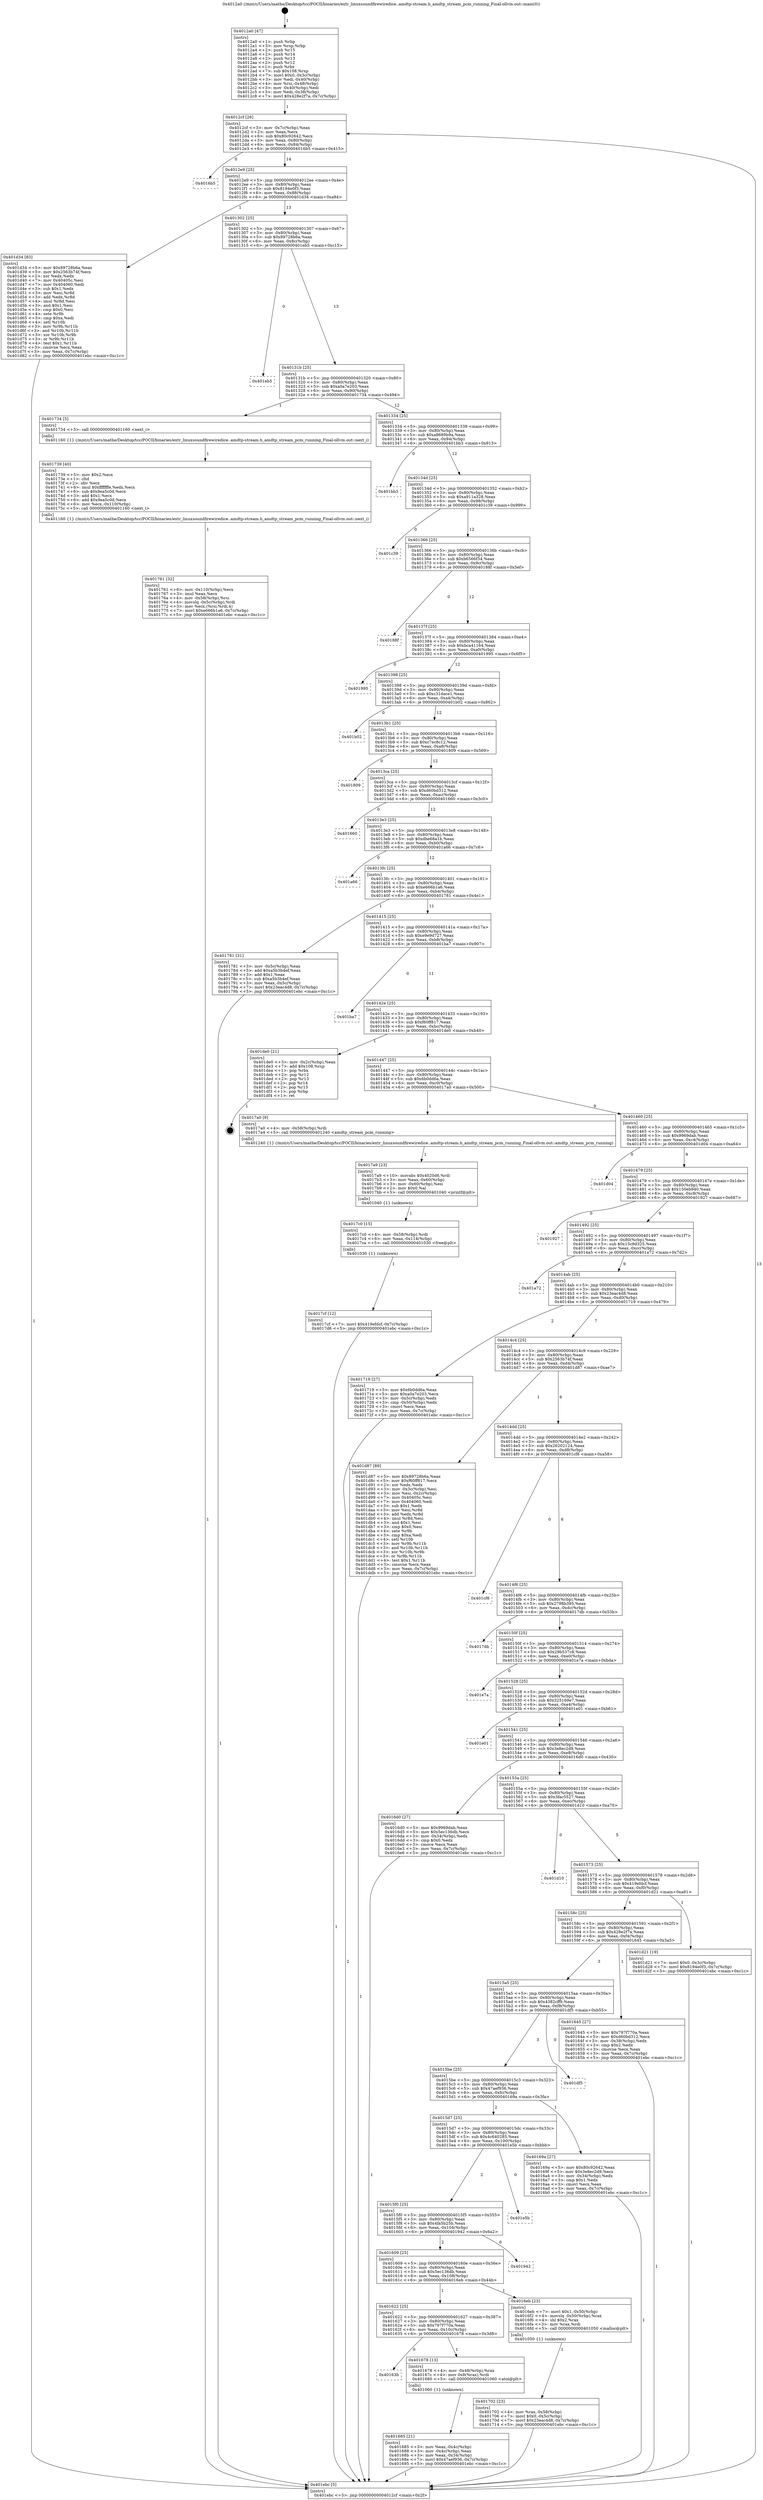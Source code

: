 digraph "0x4012a0" {
  label = "0x4012a0 (/mnt/c/Users/mathe/Desktop/tcc/POCII/binaries/extr_linuxsoundfirewiredice..amdtp-stream.h_amdtp_stream_pcm_running_Final-ollvm.out::main(0))"
  labelloc = "t"
  node[shape=record]

  Entry [label="",width=0.3,height=0.3,shape=circle,fillcolor=black,style=filled]
  "0x4012cf" [label="{
     0x4012cf [26]\l
     | [instrs]\l
     &nbsp;&nbsp;0x4012cf \<+3\>: mov -0x7c(%rbp),%eax\l
     &nbsp;&nbsp;0x4012d2 \<+2\>: mov %eax,%ecx\l
     &nbsp;&nbsp;0x4012d4 \<+6\>: sub $0x80c92642,%ecx\l
     &nbsp;&nbsp;0x4012da \<+3\>: mov %eax,-0x80(%rbp)\l
     &nbsp;&nbsp;0x4012dd \<+6\>: mov %ecx,-0x84(%rbp)\l
     &nbsp;&nbsp;0x4012e3 \<+6\>: je 00000000004016b5 \<main+0x415\>\l
  }"]
  "0x4016b5" [label="{
     0x4016b5\l
  }", style=dashed]
  "0x4012e9" [label="{
     0x4012e9 [25]\l
     | [instrs]\l
     &nbsp;&nbsp;0x4012e9 \<+5\>: jmp 00000000004012ee \<main+0x4e\>\l
     &nbsp;&nbsp;0x4012ee \<+3\>: mov -0x80(%rbp),%eax\l
     &nbsp;&nbsp;0x4012f1 \<+5\>: sub $0x8194e0f3,%eax\l
     &nbsp;&nbsp;0x4012f6 \<+6\>: mov %eax,-0x88(%rbp)\l
     &nbsp;&nbsp;0x4012fc \<+6\>: je 0000000000401d34 \<main+0xa94\>\l
  }"]
  Exit [label="",width=0.3,height=0.3,shape=circle,fillcolor=black,style=filled,peripheries=2]
  "0x401d34" [label="{
     0x401d34 [83]\l
     | [instrs]\l
     &nbsp;&nbsp;0x401d34 \<+5\>: mov $0x89728b6a,%eax\l
     &nbsp;&nbsp;0x401d39 \<+5\>: mov $0x2563b74f,%ecx\l
     &nbsp;&nbsp;0x401d3e \<+2\>: xor %edx,%edx\l
     &nbsp;&nbsp;0x401d40 \<+7\>: mov 0x40405c,%esi\l
     &nbsp;&nbsp;0x401d47 \<+7\>: mov 0x404060,%edi\l
     &nbsp;&nbsp;0x401d4e \<+3\>: sub $0x1,%edx\l
     &nbsp;&nbsp;0x401d51 \<+3\>: mov %esi,%r8d\l
     &nbsp;&nbsp;0x401d54 \<+3\>: add %edx,%r8d\l
     &nbsp;&nbsp;0x401d57 \<+4\>: imul %r8d,%esi\l
     &nbsp;&nbsp;0x401d5b \<+3\>: and $0x1,%esi\l
     &nbsp;&nbsp;0x401d5e \<+3\>: cmp $0x0,%esi\l
     &nbsp;&nbsp;0x401d61 \<+4\>: sete %r9b\l
     &nbsp;&nbsp;0x401d65 \<+3\>: cmp $0xa,%edi\l
     &nbsp;&nbsp;0x401d68 \<+4\>: setl %r10b\l
     &nbsp;&nbsp;0x401d6c \<+3\>: mov %r9b,%r11b\l
     &nbsp;&nbsp;0x401d6f \<+3\>: and %r10b,%r11b\l
     &nbsp;&nbsp;0x401d72 \<+3\>: xor %r10b,%r9b\l
     &nbsp;&nbsp;0x401d75 \<+3\>: or %r9b,%r11b\l
     &nbsp;&nbsp;0x401d78 \<+4\>: test $0x1,%r11b\l
     &nbsp;&nbsp;0x401d7c \<+3\>: cmovne %ecx,%eax\l
     &nbsp;&nbsp;0x401d7f \<+3\>: mov %eax,-0x7c(%rbp)\l
     &nbsp;&nbsp;0x401d82 \<+5\>: jmp 0000000000401ebc \<main+0xc1c\>\l
  }"]
  "0x401302" [label="{
     0x401302 [25]\l
     | [instrs]\l
     &nbsp;&nbsp;0x401302 \<+5\>: jmp 0000000000401307 \<main+0x67\>\l
     &nbsp;&nbsp;0x401307 \<+3\>: mov -0x80(%rbp),%eax\l
     &nbsp;&nbsp;0x40130a \<+5\>: sub $0x89728b6a,%eax\l
     &nbsp;&nbsp;0x40130f \<+6\>: mov %eax,-0x8c(%rbp)\l
     &nbsp;&nbsp;0x401315 \<+6\>: je 0000000000401eb5 \<main+0xc15\>\l
  }"]
  "0x4017cf" [label="{
     0x4017cf [12]\l
     | [instrs]\l
     &nbsp;&nbsp;0x4017cf \<+7\>: movl $0x419efdcf,-0x7c(%rbp)\l
     &nbsp;&nbsp;0x4017d6 \<+5\>: jmp 0000000000401ebc \<main+0xc1c\>\l
  }"]
  "0x401eb5" [label="{
     0x401eb5\l
  }", style=dashed]
  "0x40131b" [label="{
     0x40131b [25]\l
     | [instrs]\l
     &nbsp;&nbsp;0x40131b \<+5\>: jmp 0000000000401320 \<main+0x80\>\l
     &nbsp;&nbsp;0x401320 \<+3\>: mov -0x80(%rbp),%eax\l
     &nbsp;&nbsp;0x401323 \<+5\>: sub $0xa0a7e203,%eax\l
     &nbsp;&nbsp;0x401328 \<+6\>: mov %eax,-0x90(%rbp)\l
     &nbsp;&nbsp;0x40132e \<+6\>: je 0000000000401734 \<main+0x494\>\l
  }"]
  "0x4017c0" [label="{
     0x4017c0 [15]\l
     | [instrs]\l
     &nbsp;&nbsp;0x4017c0 \<+4\>: mov -0x58(%rbp),%rdi\l
     &nbsp;&nbsp;0x4017c4 \<+6\>: mov %eax,-0x114(%rbp)\l
     &nbsp;&nbsp;0x4017ca \<+5\>: call 0000000000401030 \<free@plt\>\l
     | [calls]\l
     &nbsp;&nbsp;0x401030 \{1\} (unknown)\l
  }"]
  "0x401734" [label="{
     0x401734 [5]\l
     | [instrs]\l
     &nbsp;&nbsp;0x401734 \<+5\>: call 0000000000401160 \<next_i\>\l
     | [calls]\l
     &nbsp;&nbsp;0x401160 \{1\} (/mnt/c/Users/mathe/Desktop/tcc/POCII/binaries/extr_linuxsoundfirewiredice..amdtp-stream.h_amdtp_stream_pcm_running_Final-ollvm.out::next_i)\l
  }"]
  "0x401334" [label="{
     0x401334 [25]\l
     | [instrs]\l
     &nbsp;&nbsp;0x401334 \<+5\>: jmp 0000000000401339 \<main+0x99\>\l
     &nbsp;&nbsp;0x401339 \<+3\>: mov -0x80(%rbp),%eax\l
     &nbsp;&nbsp;0x40133c \<+5\>: sub $0xa8689b9a,%eax\l
     &nbsp;&nbsp;0x401341 \<+6\>: mov %eax,-0x94(%rbp)\l
     &nbsp;&nbsp;0x401347 \<+6\>: je 0000000000401bb3 \<main+0x913\>\l
  }"]
  "0x4017a9" [label="{
     0x4017a9 [23]\l
     | [instrs]\l
     &nbsp;&nbsp;0x4017a9 \<+10\>: movabs $0x4020d6,%rdi\l
     &nbsp;&nbsp;0x4017b3 \<+3\>: mov %eax,-0x60(%rbp)\l
     &nbsp;&nbsp;0x4017b6 \<+3\>: mov -0x60(%rbp),%esi\l
     &nbsp;&nbsp;0x4017b9 \<+2\>: mov $0x0,%al\l
     &nbsp;&nbsp;0x4017bb \<+5\>: call 0000000000401040 \<printf@plt\>\l
     | [calls]\l
     &nbsp;&nbsp;0x401040 \{1\} (unknown)\l
  }"]
  "0x401bb3" [label="{
     0x401bb3\l
  }", style=dashed]
  "0x40134d" [label="{
     0x40134d [25]\l
     | [instrs]\l
     &nbsp;&nbsp;0x40134d \<+5\>: jmp 0000000000401352 \<main+0xb2\>\l
     &nbsp;&nbsp;0x401352 \<+3\>: mov -0x80(%rbp),%eax\l
     &nbsp;&nbsp;0x401355 \<+5\>: sub $0xa911a328,%eax\l
     &nbsp;&nbsp;0x40135a \<+6\>: mov %eax,-0x98(%rbp)\l
     &nbsp;&nbsp;0x401360 \<+6\>: je 0000000000401c39 \<main+0x999\>\l
  }"]
  "0x401761" [label="{
     0x401761 [32]\l
     | [instrs]\l
     &nbsp;&nbsp;0x401761 \<+6\>: mov -0x110(%rbp),%ecx\l
     &nbsp;&nbsp;0x401767 \<+3\>: imul %eax,%ecx\l
     &nbsp;&nbsp;0x40176a \<+4\>: mov -0x58(%rbp),%rsi\l
     &nbsp;&nbsp;0x40176e \<+4\>: movslq -0x5c(%rbp),%rdi\l
     &nbsp;&nbsp;0x401772 \<+3\>: mov %ecx,(%rsi,%rdi,4)\l
     &nbsp;&nbsp;0x401775 \<+7\>: movl $0xe666b1a6,-0x7c(%rbp)\l
     &nbsp;&nbsp;0x40177c \<+5\>: jmp 0000000000401ebc \<main+0xc1c\>\l
  }"]
  "0x401c39" [label="{
     0x401c39\l
  }", style=dashed]
  "0x401366" [label="{
     0x401366 [25]\l
     | [instrs]\l
     &nbsp;&nbsp;0x401366 \<+5\>: jmp 000000000040136b \<main+0xcb\>\l
     &nbsp;&nbsp;0x40136b \<+3\>: mov -0x80(%rbp),%eax\l
     &nbsp;&nbsp;0x40136e \<+5\>: sub $0xb6566f34,%eax\l
     &nbsp;&nbsp;0x401373 \<+6\>: mov %eax,-0x9c(%rbp)\l
     &nbsp;&nbsp;0x401379 \<+6\>: je 000000000040188f \<main+0x5ef\>\l
  }"]
  "0x401739" [label="{
     0x401739 [40]\l
     | [instrs]\l
     &nbsp;&nbsp;0x401739 \<+5\>: mov $0x2,%ecx\l
     &nbsp;&nbsp;0x40173e \<+1\>: cltd\l
     &nbsp;&nbsp;0x40173f \<+2\>: idiv %ecx\l
     &nbsp;&nbsp;0x401741 \<+6\>: imul $0xfffffffe,%edx,%ecx\l
     &nbsp;&nbsp;0x401747 \<+6\>: sub $0x9ea5c0d,%ecx\l
     &nbsp;&nbsp;0x40174d \<+3\>: add $0x1,%ecx\l
     &nbsp;&nbsp;0x401750 \<+6\>: add $0x9ea5c0d,%ecx\l
     &nbsp;&nbsp;0x401756 \<+6\>: mov %ecx,-0x110(%rbp)\l
     &nbsp;&nbsp;0x40175c \<+5\>: call 0000000000401160 \<next_i\>\l
     | [calls]\l
     &nbsp;&nbsp;0x401160 \{1\} (/mnt/c/Users/mathe/Desktop/tcc/POCII/binaries/extr_linuxsoundfirewiredice..amdtp-stream.h_amdtp_stream_pcm_running_Final-ollvm.out::next_i)\l
  }"]
  "0x40188f" [label="{
     0x40188f\l
  }", style=dashed]
  "0x40137f" [label="{
     0x40137f [25]\l
     | [instrs]\l
     &nbsp;&nbsp;0x40137f \<+5\>: jmp 0000000000401384 \<main+0xe4\>\l
     &nbsp;&nbsp;0x401384 \<+3\>: mov -0x80(%rbp),%eax\l
     &nbsp;&nbsp;0x401387 \<+5\>: sub $0xbca41164,%eax\l
     &nbsp;&nbsp;0x40138c \<+6\>: mov %eax,-0xa0(%rbp)\l
     &nbsp;&nbsp;0x401392 \<+6\>: je 0000000000401995 \<main+0x6f5\>\l
  }"]
  "0x401702" [label="{
     0x401702 [23]\l
     | [instrs]\l
     &nbsp;&nbsp;0x401702 \<+4\>: mov %rax,-0x58(%rbp)\l
     &nbsp;&nbsp;0x401706 \<+7\>: movl $0x0,-0x5c(%rbp)\l
     &nbsp;&nbsp;0x40170d \<+7\>: movl $0x23eac4d8,-0x7c(%rbp)\l
     &nbsp;&nbsp;0x401714 \<+5\>: jmp 0000000000401ebc \<main+0xc1c\>\l
  }"]
  "0x401995" [label="{
     0x401995\l
  }", style=dashed]
  "0x401398" [label="{
     0x401398 [25]\l
     | [instrs]\l
     &nbsp;&nbsp;0x401398 \<+5\>: jmp 000000000040139d \<main+0xfd\>\l
     &nbsp;&nbsp;0x40139d \<+3\>: mov -0x80(%rbp),%eax\l
     &nbsp;&nbsp;0x4013a0 \<+5\>: sub $0xc31dace1,%eax\l
     &nbsp;&nbsp;0x4013a5 \<+6\>: mov %eax,-0xa4(%rbp)\l
     &nbsp;&nbsp;0x4013ab \<+6\>: je 0000000000401b02 \<main+0x862\>\l
  }"]
  "0x401685" [label="{
     0x401685 [21]\l
     | [instrs]\l
     &nbsp;&nbsp;0x401685 \<+3\>: mov %eax,-0x4c(%rbp)\l
     &nbsp;&nbsp;0x401688 \<+3\>: mov -0x4c(%rbp),%eax\l
     &nbsp;&nbsp;0x40168b \<+3\>: mov %eax,-0x34(%rbp)\l
     &nbsp;&nbsp;0x40168e \<+7\>: movl $0x47aef936,-0x7c(%rbp)\l
     &nbsp;&nbsp;0x401695 \<+5\>: jmp 0000000000401ebc \<main+0xc1c\>\l
  }"]
  "0x401b02" [label="{
     0x401b02\l
  }", style=dashed]
  "0x4013b1" [label="{
     0x4013b1 [25]\l
     | [instrs]\l
     &nbsp;&nbsp;0x4013b1 \<+5\>: jmp 00000000004013b6 \<main+0x116\>\l
     &nbsp;&nbsp;0x4013b6 \<+3\>: mov -0x80(%rbp),%eax\l
     &nbsp;&nbsp;0x4013b9 \<+5\>: sub $0xc7ec8c12,%eax\l
     &nbsp;&nbsp;0x4013be \<+6\>: mov %eax,-0xa8(%rbp)\l
     &nbsp;&nbsp;0x4013c4 \<+6\>: je 0000000000401809 \<main+0x569\>\l
  }"]
  "0x40163b" [label="{
     0x40163b\l
  }", style=dashed]
  "0x401809" [label="{
     0x401809\l
  }", style=dashed]
  "0x4013ca" [label="{
     0x4013ca [25]\l
     | [instrs]\l
     &nbsp;&nbsp;0x4013ca \<+5\>: jmp 00000000004013cf \<main+0x12f\>\l
     &nbsp;&nbsp;0x4013cf \<+3\>: mov -0x80(%rbp),%eax\l
     &nbsp;&nbsp;0x4013d2 \<+5\>: sub $0xd60bd312,%eax\l
     &nbsp;&nbsp;0x4013d7 \<+6\>: mov %eax,-0xac(%rbp)\l
     &nbsp;&nbsp;0x4013dd \<+6\>: je 0000000000401660 \<main+0x3c0\>\l
  }"]
  "0x401678" [label="{
     0x401678 [13]\l
     | [instrs]\l
     &nbsp;&nbsp;0x401678 \<+4\>: mov -0x48(%rbp),%rax\l
     &nbsp;&nbsp;0x40167c \<+4\>: mov 0x8(%rax),%rdi\l
     &nbsp;&nbsp;0x401680 \<+5\>: call 0000000000401060 \<atoi@plt\>\l
     | [calls]\l
     &nbsp;&nbsp;0x401060 \{1\} (unknown)\l
  }"]
  "0x401660" [label="{
     0x401660\l
  }", style=dashed]
  "0x4013e3" [label="{
     0x4013e3 [25]\l
     | [instrs]\l
     &nbsp;&nbsp;0x4013e3 \<+5\>: jmp 00000000004013e8 \<main+0x148\>\l
     &nbsp;&nbsp;0x4013e8 \<+3\>: mov -0x80(%rbp),%eax\l
     &nbsp;&nbsp;0x4013eb \<+5\>: sub $0xdbe68a1b,%eax\l
     &nbsp;&nbsp;0x4013f0 \<+6\>: mov %eax,-0xb0(%rbp)\l
     &nbsp;&nbsp;0x4013f6 \<+6\>: je 0000000000401a66 \<main+0x7c6\>\l
  }"]
  "0x401622" [label="{
     0x401622 [25]\l
     | [instrs]\l
     &nbsp;&nbsp;0x401622 \<+5\>: jmp 0000000000401627 \<main+0x387\>\l
     &nbsp;&nbsp;0x401627 \<+3\>: mov -0x80(%rbp),%eax\l
     &nbsp;&nbsp;0x40162a \<+5\>: sub $0x797f770a,%eax\l
     &nbsp;&nbsp;0x40162f \<+6\>: mov %eax,-0x10c(%rbp)\l
     &nbsp;&nbsp;0x401635 \<+6\>: je 0000000000401678 \<main+0x3d8\>\l
  }"]
  "0x401a66" [label="{
     0x401a66\l
  }", style=dashed]
  "0x4013fc" [label="{
     0x4013fc [25]\l
     | [instrs]\l
     &nbsp;&nbsp;0x4013fc \<+5\>: jmp 0000000000401401 \<main+0x161\>\l
     &nbsp;&nbsp;0x401401 \<+3\>: mov -0x80(%rbp),%eax\l
     &nbsp;&nbsp;0x401404 \<+5\>: sub $0xe666b1a6,%eax\l
     &nbsp;&nbsp;0x401409 \<+6\>: mov %eax,-0xb4(%rbp)\l
     &nbsp;&nbsp;0x40140f \<+6\>: je 0000000000401781 \<main+0x4e1\>\l
  }"]
  "0x4016eb" [label="{
     0x4016eb [23]\l
     | [instrs]\l
     &nbsp;&nbsp;0x4016eb \<+7\>: movl $0x1,-0x50(%rbp)\l
     &nbsp;&nbsp;0x4016f2 \<+4\>: movslq -0x50(%rbp),%rax\l
     &nbsp;&nbsp;0x4016f6 \<+4\>: shl $0x2,%rax\l
     &nbsp;&nbsp;0x4016fa \<+3\>: mov %rax,%rdi\l
     &nbsp;&nbsp;0x4016fd \<+5\>: call 0000000000401050 \<malloc@plt\>\l
     | [calls]\l
     &nbsp;&nbsp;0x401050 \{1\} (unknown)\l
  }"]
  "0x401781" [label="{
     0x401781 [31]\l
     | [instrs]\l
     &nbsp;&nbsp;0x401781 \<+3\>: mov -0x5c(%rbp),%eax\l
     &nbsp;&nbsp;0x401784 \<+5\>: add $0xa5b3b4ef,%eax\l
     &nbsp;&nbsp;0x401789 \<+3\>: add $0x1,%eax\l
     &nbsp;&nbsp;0x40178c \<+5\>: sub $0xa5b3b4ef,%eax\l
     &nbsp;&nbsp;0x401791 \<+3\>: mov %eax,-0x5c(%rbp)\l
     &nbsp;&nbsp;0x401794 \<+7\>: movl $0x23eac4d8,-0x7c(%rbp)\l
     &nbsp;&nbsp;0x40179b \<+5\>: jmp 0000000000401ebc \<main+0xc1c\>\l
  }"]
  "0x401415" [label="{
     0x401415 [25]\l
     | [instrs]\l
     &nbsp;&nbsp;0x401415 \<+5\>: jmp 000000000040141a \<main+0x17a\>\l
     &nbsp;&nbsp;0x40141a \<+3\>: mov -0x80(%rbp),%eax\l
     &nbsp;&nbsp;0x40141d \<+5\>: sub $0xe9e9d727,%eax\l
     &nbsp;&nbsp;0x401422 \<+6\>: mov %eax,-0xb8(%rbp)\l
     &nbsp;&nbsp;0x401428 \<+6\>: je 0000000000401ba7 \<main+0x907\>\l
  }"]
  "0x401609" [label="{
     0x401609 [25]\l
     | [instrs]\l
     &nbsp;&nbsp;0x401609 \<+5\>: jmp 000000000040160e \<main+0x36e\>\l
     &nbsp;&nbsp;0x40160e \<+3\>: mov -0x80(%rbp),%eax\l
     &nbsp;&nbsp;0x401611 \<+5\>: sub $0x5ec136db,%eax\l
     &nbsp;&nbsp;0x401616 \<+6\>: mov %eax,-0x108(%rbp)\l
     &nbsp;&nbsp;0x40161c \<+6\>: je 00000000004016eb \<main+0x44b\>\l
  }"]
  "0x401ba7" [label="{
     0x401ba7\l
  }", style=dashed]
  "0x40142e" [label="{
     0x40142e [25]\l
     | [instrs]\l
     &nbsp;&nbsp;0x40142e \<+5\>: jmp 0000000000401433 \<main+0x193\>\l
     &nbsp;&nbsp;0x401433 \<+3\>: mov -0x80(%rbp),%eax\l
     &nbsp;&nbsp;0x401436 \<+5\>: sub $0xf60ff817,%eax\l
     &nbsp;&nbsp;0x40143b \<+6\>: mov %eax,-0xbc(%rbp)\l
     &nbsp;&nbsp;0x401441 \<+6\>: je 0000000000401de0 \<main+0xb40\>\l
  }"]
  "0x401942" [label="{
     0x401942\l
  }", style=dashed]
  "0x401de0" [label="{
     0x401de0 [21]\l
     | [instrs]\l
     &nbsp;&nbsp;0x401de0 \<+3\>: mov -0x2c(%rbp),%eax\l
     &nbsp;&nbsp;0x401de3 \<+7\>: add $0x108,%rsp\l
     &nbsp;&nbsp;0x401dea \<+1\>: pop %rbx\l
     &nbsp;&nbsp;0x401deb \<+2\>: pop %r12\l
     &nbsp;&nbsp;0x401ded \<+2\>: pop %r13\l
     &nbsp;&nbsp;0x401def \<+2\>: pop %r14\l
     &nbsp;&nbsp;0x401df1 \<+2\>: pop %r15\l
     &nbsp;&nbsp;0x401df3 \<+1\>: pop %rbp\l
     &nbsp;&nbsp;0x401df4 \<+1\>: ret\l
  }"]
  "0x401447" [label="{
     0x401447 [25]\l
     | [instrs]\l
     &nbsp;&nbsp;0x401447 \<+5\>: jmp 000000000040144c \<main+0x1ac\>\l
     &nbsp;&nbsp;0x40144c \<+3\>: mov -0x80(%rbp),%eax\l
     &nbsp;&nbsp;0x40144f \<+5\>: sub $0x6b0dd6a,%eax\l
     &nbsp;&nbsp;0x401454 \<+6\>: mov %eax,-0xc0(%rbp)\l
     &nbsp;&nbsp;0x40145a \<+6\>: je 00000000004017a0 \<main+0x500\>\l
  }"]
  "0x4015f0" [label="{
     0x4015f0 [25]\l
     | [instrs]\l
     &nbsp;&nbsp;0x4015f0 \<+5\>: jmp 00000000004015f5 \<main+0x355\>\l
     &nbsp;&nbsp;0x4015f5 \<+3\>: mov -0x80(%rbp),%eax\l
     &nbsp;&nbsp;0x4015f8 \<+5\>: sub $0x4fa5b25b,%eax\l
     &nbsp;&nbsp;0x4015fd \<+6\>: mov %eax,-0x104(%rbp)\l
     &nbsp;&nbsp;0x401603 \<+6\>: je 0000000000401942 \<main+0x6a2\>\l
  }"]
  "0x4017a0" [label="{
     0x4017a0 [9]\l
     | [instrs]\l
     &nbsp;&nbsp;0x4017a0 \<+4\>: mov -0x58(%rbp),%rdi\l
     &nbsp;&nbsp;0x4017a4 \<+5\>: call 0000000000401240 \<amdtp_stream_pcm_running\>\l
     | [calls]\l
     &nbsp;&nbsp;0x401240 \{1\} (/mnt/c/Users/mathe/Desktop/tcc/POCII/binaries/extr_linuxsoundfirewiredice..amdtp-stream.h_amdtp_stream_pcm_running_Final-ollvm.out::amdtp_stream_pcm_running)\l
  }"]
  "0x401460" [label="{
     0x401460 [25]\l
     | [instrs]\l
     &nbsp;&nbsp;0x401460 \<+5\>: jmp 0000000000401465 \<main+0x1c5\>\l
     &nbsp;&nbsp;0x401465 \<+3\>: mov -0x80(%rbp),%eax\l
     &nbsp;&nbsp;0x401468 \<+5\>: sub $0x9969dab,%eax\l
     &nbsp;&nbsp;0x40146d \<+6\>: mov %eax,-0xc4(%rbp)\l
     &nbsp;&nbsp;0x401473 \<+6\>: je 0000000000401d04 \<main+0xa64\>\l
  }"]
  "0x401e5b" [label="{
     0x401e5b\l
  }", style=dashed]
  "0x401d04" [label="{
     0x401d04\l
  }", style=dashed]
  "0x401479" [label="{
     0x401479 [25]\l
     | [instrs]\l
     &nbsp;&nbsp;0x401479 \<+5\>: jmp 000000000040147e \<main+0x1de\>\l
     &nbsp;&nbsp;0x40147e \<+3\>: mov -0x80(%rbp),%eax\l
     &nbsp;&nbsp;0x401481 \<+5\>: sub $0x150eb940,%eax\l
     &nbsp;&nbsp;0x401486 \<+6\>: mov %eax,-0xc8(%rbp)\l
     &nbsp;&nbsp;0x40148c \<+6\>: je 0000000000401927 \<main+0x687\>\l
  }"]
  "0x4015d7" [label="{
     0x4015d7 [25]\l
     | [instrs]\l
     &nbsp;&nbsp;0x4015d7 \<+5\>: jmp 00000000004015dc \<main+0x33c\>\l
     &nbsp;&nbsp;0x4015dc \<+3\>: mov -0x80(%rbp),%eax\l
     &nbsp;&nbsp;0x4015df \<+5\>: sub $0x4c640285,%eax\l
     &nbsp;&nbsp;0x4015e4 \<+6\>: mov %eax,-0x100(%rbp)\l
     &nbsp;&nbsp;0x4015ea \<+6\>: je 0000000000401e5b \<main+0xbbb\>\l
  }"]
  "0x401927" [label="{
     0x401927\l
  }", style=dashed]
  "0x401492" [label="{
     0x401492 [25]\l
     | [instrs]\l
     &nbsp;&nbsp;0x401492 \<+5\>: jmp 0000000000401497 \<main+0x1f7\>\l
     &nbsp;&nbsp;0x401497 \<+3\>: mov -0x80(%rbp),%eax\l
     &nbsp;&nbsp;0x40149a \<+5\>: sub $0x15c9d325,%eax\l
     &nbsp;&nbsp;0x40149f \<+6\>: mov %eax,-0xcc(%rbp)\l
     &nbsp;&nbsp;0x4014a5 \<+6\>: je 0000000000401a72 \<main+0x7d2\>\l
  }"]
  "0x40169a" [label="{
     0x40169a [27]\l
     | [instrs]\l
     &nbsp;&nbsp;0x40169a \<+5\>: mov $0x80c92642,%eax\l
     &nbsp;&nbsp;0x40169f \<+5\>: mov $0x3e8ec2d9,%ecx\l
     &nbsp;&nbsp;0x4016a4 \<+3\>: mov -0x34(%rbp),%edx\l
     &nbsp;&nbsp;0x4016a7 \<+3\>: cmp $0x1,%edx\l
     &nbsp;&nbsp;0x4016aa \<+3\>: cmovl %ecx,%eax\l
     &nbsp;&nbsp;0x4016ad \<+3\>: mov %eax,-0x7c(%rbp)\l
     &nbsp;&nbsp;0x4016b0 \<+5\>: jmp 0000000000401ebc \<main+0xc1c\>\l
  }"]
  "0x401a72" [label="{
     0x401a72\l
  }", style=dashed]
  "0x4014ab" [label="{
     0x4014ab [25]\l
     | [instrs]\l
     &nbsp;&nbsp;0x4014ab \<+5\>: jmp 00000000004014b0 \<main+0x210\>\l
     &nbsp;&nbsp;0x4014b0 \<+3\>: mov -0x80(%rbp),%eax\l
     &nbsp;&nbsp;0x4014b3 \<+5\>: sub $0x23eac4d8,%eax\l
     &nbsp;&nbsp;0x4014b8 \<+6\>: mov %eax,-0xd0(%rbp)\l
     &nbsp;&nbsp;0x4014be \<+6\>: je 0000000000401719 \<main+0x479\>\l
  }"]
  "0x4015be" [label="{
     0x4015be [25]\l
     | [instrs]\l
     &nbsp;&nbsp;0x4015be \<+5\>: jmp 00000000004015c3 \<main+0x323\>\l
     &nbsp;&nbsp;0x4015c3 \<+3\>: mov -0x80(%rbp),%eax\l
     &nbsp;&nbsp;0x4015c6 \<+5\>: sub $0x47aef936,%eax\l
     &nbsp;&nbsp;0x4015cb \<+6\>: mov %eax,-0xfc(%rbp)\l
     &nbsp;&nbsp;0x4015d1 \<+6\>: je 000000000040169a \<main+0x3fa\>\l
  }"]
  "0x401719" [label="{
     0x401719 [27]\l
     | [instrs]\l
     &nbsp;&nbsp;0x401719 \<+5\>: mov $0x6b0dd6a,%eax\l
     &nbsp;&nbsp;0x40171e \<+5\>: mov $0xa0a7e203,%ecx\l
     &nbsp;&nbsp;0x401723 \<+3\>: mov -0x5c(%rbp),%edx\l
     &nbsp;&nbsp;0x401726 \<+3\>: cmp -0x50(%rbp),%edx\l
     &nbsp;&nbsp;0x401729 \<+3\>: cmovl %ecx,%eax\l
     &nbsp;&nbsp;0x40172c \<+3\>: mov %eax,-0x7c(%rbp)\l
     &nbsp;&nbsp;0x40172f \<+5\>: jmp 0000000000401ebc \<main+0xc1c\>\l
  }"]
  "0x4014c4" [label="{
     0x4014c4 [25]\l
     | [instrs]\l
     &nbsp;&nbsp;0x4014c4 \<+5\>: jmp 00000000004014c9 \<main+0x229\>\l
     &nbsp;&nbsp;0x4014c9 \<+3\>: mov -0x80(%rbp),%eax\l
     &nbsp;&nbsp;0x4014cc \<+5\>: sub $0x2563b74f,%eax\l
     &nbsp;&nbsp;0x4014d1 \<+6\>: mov %eax,-0xd4(%rbp)\l
     &nbsp;&nbsp;0x4014d7 \<+6\>: je 0000000000401d87 \<main+0xae7\>\l
  }"]
  "0x401df5" [label="{
     0x401df5\l
  }", style=dashed]
  "0x401d87" [label="{
     0x401d87 [89]\l
     | [instrs]\l
     &nbsp;&nbsp;0x401d87 \<+5\>: mov $0x89728b6a,%eax\l
     &nbsp;&nbsp;0x401d8c \<+5\>: mov $0xf60ff817,%ecx\l
     &nbsp;&nbsp;0x401d91 \<+2\>: xor %edx,%edx\l
     &nbsp;&nbsp;0x401d93 \<+3\>: mov -0x3c(%rbp),%esi\l
     &nbsp;&nbsp;0x401d96 \<+3\>: mov %esi,-0x2c(%rbp)\l
     &nbsp;&nbsp;0x401d99 \<+7\>: mov 0x40405c,%esi\l
     &nbsp;&nbsp;0x401da0 \<+7\>: mov 0x404060,%edi\l
     &nbsp;&nbsp;0x401da7 \<+3\>: sub $0x1,%edx\l
     &nbsp;&nbsp;0x401daa \<+3\>: mov %esi,%r8d\l
     &nbsp;&nbsp;0x401dad \<+3\>: add %edx,%r8d\l
     &nbsp;&nbsp;0x401db0 \<+4\>: imul %r8d,%esi\l
     &nbsp;&nbsp;0x401db4 \<+3\>: and $0x1,%esi\l
     &nbsp;&nbsp;0x401db7 \<+3\>: cmp $0x0,%esi\l
     &nbsp;&nbsp;0x401dba \<+4\>: sete %r9b\l
     &nbsp;&nbsp;0x401dbe \<+3\>: cmp $0xa,%edi\l
     &nbsp;&nbsp;0x401dc1 \<+4\>: setl %r10b\l
     &nbsp;&nbsp;0x401dc5 \<+3\>: mov %r9b,%r11b\l
     &nbsp;&nbsp;0x401dc8 \<+3\>: and %r10b,%r11b\l
     &nbsp;&nbsp;0x401dcb \<+3\>: xor %r10b,%r9b\l
     &nbsp;&nbsp;0x401dce \<+3\>: or %r9b,%r11b\l
     &nbsp;&nbsp;0x401dd1 \<+4\>: test $0x1,%r11b\l
     &nbsp;&nbsp;0x401dd5 \<+3\>: cmovne %ecx,%eax\l
     &nbsp;&nbsp;0x401dd8 \<+3\>: mov %eax,-0x7c(%rbp)\l
     &nbsp;&nbsp;0x401ddb \<+5\>: jmp 0000000000401ebc \<main+0xc1c\>\l
  }"]
  "0x4014dd" [label="{
     0x4014dd [25]\l
     | [instrs]\l
     &nbsp;&nbsp;0x4014dd \<+5\>: jmp 00000000004014e2 \<main+0x242\>\l
     &nbsp;&nbsp;0x4014e2 \<+3\>: mov -0x80(%rbp),%eax\l
     &nbsp;&nbsp;0x4014e5 \<+5\>: sub $0x26202124,%eax\l
     &nbsp;&nbsp;0x4014ea \<+6\>: mov %eax,-0xd8(%rbp)\l
     &nbsp;&nbsp;0x4014f0 \<+6\>: je 0000000000401cf8 \<main+0xa58\>\l
  }"]
  "0x4012a0" [label="{
     0x4012a0 [47]\l
     | [instrs]\l
     &nbsp;&nbsp;0x4012a0 \<+1\>: push %rbp\l
     &nbsp;&nbsp;0x4012a1 \<+3\>: mov %rsp,%rbp\l
     &nbsp;&nbsp;0x4012a4 \<+2\>: push %r15\l
     &nbsp;&nbsp;0x4012a6 \<+2\>: push %r14\l
     &nbsp;&nbsp;0x4012a8 \<+2\>: push %r13\l
     &nbsp;&nbsp;0x4012aa \<+2\>: push %r12\l
     &nbsp;&nbsp;0x4012ac \<+1\>: push %rbx\l
     &nbsp;&nbsp;0x4012ad \<+7\>: sub $0x108,%rsp\l
     &nbsp;&nbsp;0x4012b4 \<+7\>: movl $0x0,-0x3c(%rbp)\l
     &nbsp;&nbsp;0x4012bb \<+3\>: mov %edi,-0x40(%rbp)\l
     &nbsp;&nbsp;0x4012be \<+4\>: mov %rsi,-0x48(%rbp)\l
     &nbsp;&nbsp;0x4012c2 \<+3\>: mov -0x40(%rbp),%edi\l
     &nbsp;&nbsp;0x4012c5 \<+3\>: mov %edi,-0x38(%rbp)\l
     &nbsp;&nbsp;0x4012c8 \<+7\>: movl $0x428e2f7a,-0x7c(%rbp)\l
  }"]
  "0x401cf8" [label="{
     0x401cf8\l
  }", style=dashed]
  "0x4014f6" [label="{
     0x4014f6 [25]\l
     | [instrs]\l
     &nbsp;&nbsp;0x4014f6 \<+5\>: jmp 00000000004014fb \<main+0x25b\>\l
     &nbsp;&nbsp;0x4014fb \<+3\>: mov -0x80(%rbp),%eax\l
     &nbsp;&nbsp;0x4014fe \<+5\>: sub $0x2798b395,%eax\l
     &nbsp;&nbsp;0x401503 \<+6\>: mov %eax,-0xdc(%rbp)\l
     &nbsp;&nbsp;0x401509 \<+6\>: je 00000000004017db \<main+0x53b\>\l
  }"]
  "0x401ebc" [label="{
     0x401ebc [5]\l
     | [instrs]\l
     &nbsp;&nbsp;0x401ebc \<+5\>: jmp 00000000004012cf \<main+0x2f\>\l
  }"]
  "0x4017db" [label="{
     0x4017db\l
  }", style=dashed]
  "0x40150f" [label="{
     0x40150f [25]\l
     | [instrs]\l
     &nbsp;&nbsp;0x40150f \<+5\>: jmp 0000000000401514 \<main+0x274\>\l
     &nbsp;&nbsp;0x401514 \<+3\>: mov -0x80(%rbp),%eax\l
     &nbsp;&nbsp;0x401517 \<+5\>: sub $0x29b537c8,%eax\l
     &nbsp;&nbsp;0x40151c \<+6\>: mov %eax,-0xe0(%rbp)\l
     &nbsp;&nbsp;0x401522 \<+6\>: je 0000000000401e7a \<main+0xbda\>\l
  }"]
  "0x4015a5" [label="{
     0x4015a5 [25]\l
     | [instrs]\l
     &nbsp;&nbsp;0x4015a5 \<+5\>: jmp 00000000004015aa \<main+0x30a\>\l
     &nbsp;&nbsp;0x4015aa \<+3\>: mov -0x80(%rbp),%eax\l
     &nbsp;&nbsp;0x4015ad \<+5\>: sub $0x4382cff9,%eax\l
     &nbsp;&nbsp;0x4015b2 \<+6\>: mov %eax,-0xf8(%rbp)\l
     &nbsp;&nbsp;0x4015b8 \<+6\>: je 0000000000401df5 \<main+0xb55\>\l
  }"]
  "0x401e7a" [label="{
     0x401e7a\l
  }", style=dashed]
  "0x401528" [label="{
     0x401528 [25]\l
     | [instrs]\l
     &nbsp;&nbsp;0x401528 \<+5\>: jmp 000000000040152d \<main+0x28d\>\l
     &nbsp;&nbsp;0x40152d \<+3\>: mov -0x80(%rbp),%eax\l
     &nbsp;&nbsp;0x401530 \<+5\>: sub $0x325169e7,%eax\l
     &nbsp;&nbsp;0x401535 \<+6\>: mov %eax,-0xe4(%rbp)\l
     &nbsp;&nbsp;0x40153b \<+6\>: je 0000000000401e01 \<main+0xb61\>\l
  }"]
  "0x401645" [label="{
     0x401645 [27]\l
     | [instrs]\l
     &nbsp;&nbsp;0x401645 \<+5\>: mov $0x797f770a,%eax\l
     &nbsp;&nbsp;0x40164a \<+5\>: mov $0xd60bd312,%ecx\l
     &nbsp;&nbsp;0x40164f \<+3\>: mov -0x38(%rbp),%edx\l
     &nbsp;&nbsp;0x401652 \<+3\>: cmp $0x2,%edx\l
     &nbsp;&nbsp;0x401655 \<+3\>: cmovne %ecx,%eax\l
     &nbsp;&nbsp;0x401658 \<+3\>: mov %eax,-0x7c(%rbp)\l
     &nbsp;&nbsp;0x40165b \<+5\>: jmp 0000000000401ebc \<main+0xc1c\>\l
  }"]
  "0x401e01" [label="{
     0x401e01\l
  }", style=dashed]
  "0x401541" [label="{
     0x401541 [25]\l
     | [instrs]\l
     &nbsp;&nbsp;0x401541 \<+5\>: jmp 0000000000401546 \<main+0x2a6\>\l
     &nbsp;&nbsp;0x401546 \<+3\>: mov -0x80(%rbp),%eax\l
     &nbsp;&nbsp;0x401549 \<+5\>: sub $0x3e8ec2d9,%eax\l
     &nbsp;&nbsp;0x40154e \<+6\>: mov %eax,-0xe8(%rbp)\l
     &nbsp;&nbsp;0x401554 \<+6\>: je 00000000004016d0 \<main+0x430\>\l
  }"]
  "0x40158c" [label="{
     0x40158c [25]\l
     | [instrs]\l
     &nbsp;&nbsp;0x40158c \<+5\>: jmp 0000000000401591 \<main+0x2f1\>\l
     &nbsp;&nbsp;0x401591 \<+3\>: mov -0x80(%rbp),%eax\l
     &nbsp;&nbsp;0x401594 \<+5\>: sub $0x428e2f7a,%eax\l
     &nbsp;&nbsp;0x401599 \<+6\>: mov %eax,-0xf4(%rbp)\l
     &nbsp;&nbsp;0x40159f \<+6\>: je 0000000000401645 \<main+0x3a5\>\l
  }"]
  "0x4016d0" [label="{
     0x4016d0 [27]\l
     | [instrs]\l
     &nbsp;&nbsp;0x4016d0 \<+5\>: mov $0x9969dab,%eax\l
     &nbsp;&nbsp;0x4016d5 \<+5\>: mov $0x5ec136db,%ecx\l
     &nbsp;&nbsp;0x4016da \<+3\>: mov -0x34(%rbp),%edx\l
     &nbsp;&nbsp;0x4016dd \<+3\>: cmp $0x0,%edx\l
     &nbsp;&nbsp;0x4016e0 \<+3\>: cmove %ecx,%eax\l
     &nbsp;&nbsp;0x4016e3 \<+3\>: mov %eax,-0x7c(%rbp)\l
     &nbsp;&nbsp;0x4016e6 \<+5\>: jmp 0000000000401ebc \<main+0xc1c\>\l
  }"]
  "0x40155a" [label="{
     0x40155a [25]\l
     | [instrs]\l
     &nbsp;&nbsp;0x40155a \<+5\>: jmp 000000000040155f \<main+0x2bf\>\l
     &nbsp;&nbsp;0x40155f \<+3\>: mov -0x80(%rbp),%eax\l
     &nbsp;&nbsp;0x401562 \<+5\>: sub $0x3fac5527,%eax\l
     &nbsp;&nbsp;0x401567 \<+6\>: mov %eax,-0xec(%rbp)\l
     &nbsp;&nbsp;0x40156d \<+6\>: je 0000000000401d10 \<main+0xa70\>\l
  }"]
  "0x401d21" [label="{
     0x401d21 [19]\l
     | [instrs]\l
     &nbsp;&nbsp;0x401d21 \<+7\>: movl $0x0,-0x3c(%rbp)\l
     &nbsp;&nbsp;0x401d28 \<+7\>: movl $0x8194e0f3,-0x7c(%rbp)\l
     &nbsp;&nbsp;0x401d2f \<+5\>: jmp 0000000000401ebc \<main+0xc1c\>\l
  }"]
  "0x401d10" [label="{
     0x401d10\l
  }", style=dashed]
  "0x401573" [label="{
     0x401573 [25]\l
     | [instrs]\l
     &nbsp;&nbsp;0x401573 \<+5\>: jmp 0000000000401578 \<main+0x2d8\>\l
     &nbsp;&nbsp;0x401578 \<+3\>: mov -0x80(%rbp),%eax\l
     &nbsp;&nbsp;0x40157b \<+5\>: sub $0x419efdcf,%eax\l
     &nbsp;&nbsp;0x401580 \<+6\>: mov %eax,-0xf0(%rbp)\l
     &nbsp;&nbsp;0x401586 \<+6\>: je 0000000000401d21 \<main+0xa81\>\l
  }"]
  Entry -> "0x4012a0" [label=" 1"]
  "0x4012cf" -> "0x4016b5" [label=" 0"]
  "0x4012cf" -> "0x4012e9" [label=" 14"]
  "0x401de0" -> Exit [label=" 1"]
  "0x4012e9" -> "0x401d34" [label=" 1"]
  "0x4012e9" -> "0x401302" [label=" 13"]
  "0x401d87" -> "0x401ebc" [label=" 1"]
  "0x401302" -> "0x401eb5" [label=" 0"]
  "0x401302" -> "0x40131b" [label=" 13"]
  "0x401d34" -> "0x401ebc" [label=" 1"]
  "0x40131b" -> "0x401734" [label=" 1"]
  "0x40131b" -> "0x401334" [label=" 12"]
  "0x401d21" -> "0x401ebc" [label=" 1"]
  "0x401334" -> "0x401bb3" [label=" 0"]
  "0x401334" -> "0x40134d" [label=" 12"]
  "0x4017cf" -> "0x401ebc" [label=" 1"]
  "0x40134d" -> "0x401c39" [label=" 0"]
  "0x40134d" -> "0x401366" [label=" 12"]
  "0x4017c0" -> "0x4017cf" [label=" 1"]
  "0x401366" -> "0x40188f" [label=" 0"]
  "0x401366" -> "0x40137f" [label=" 12"]
  "0x4017a9" -> "0x4017c0" [label=" 1"]
  "0x40137f" -> "0x401995" [label=" 0"]
  "0x40137f" -> "0x401398" [label=" 12"]
  "0x4017a0" -> "0x4017a9" [label=" 1"]
  "0x401398" -> "0x401b02" [label=" 0"]
  "0x401398" -> "0x4013b1" [label=" 12"]
  "0x401781" -> "0x401ebc" [label=" 1"]
  "0x4013b1" -> "0x401809" [label=" 0"]
  "0x4013b1" -> "0x4013ca" [label=" 12"]
  "0x401761" -> "0x401ebc" [label=" 1"]
  "0x4013ca" -> "0x401660" [label=" 0"]
  "0x4013ca" -> "0x4013e3" [label=" 12"]
  "0x401739" -> "0x401761" [label=" 1"]
  "0x4013e3" -> "0x401a66" [label=" 0"]
  "0x4013e3" -> "0x4013fc" [label=" 12"]
  "0x401719" -> "0x401ebc" [label=" 2"]
  "0x4013fc" -> "0x401781" [label=" 1"]
  "0x4013fc" -> "0x401415" [label=" 11"]
  "0x401702" -> "0x401ebc" [label=" 1"]
  "0x401415" -> "0x401ba7" [label=" 0"]
  "0x401415" -> "0x40142e" [label=" 11"]
  "0x4016d0" -> "0x401ebc" [label=" 1"]
  "0x40142e" -> "0x401de0" [label=" 1"]
  "0x40142e" -> "0x401447" [label=" 10"]
  "0x40169a" -> "0x401ebc" [label=" 1"]
  "0x401447" -> "0x4017a0" [label=" 1"]
  "0x401447" -> "0x401460" [label=" 9"]
  "0x401678" -> "0x401685" [label=" 1"]
  "0x401460" -> "0x401d04" [label=" 0"]
  "0x401460" -> "0x401479" [label=" 9"]
  "0x401622" -> "0x40163b" [label=" 0"]
  "0x401479" -> "0x401927" [label=" 0"]
  "0x401479" -> "0x401492" [label=" 9"]
  "0x401734" -> "0x401739" [label=" 1"]
  "0x401492" -> "0x401a72" [label=" 0"]
  "0x401492" -> "0x4014ab" [label=" 9"]
  "0x401609" -> "0x401622" [label=" 1"]
  "0x4014ab" -> "0x401719" [label=" 2"]
  "0x4014ab" -> "0x4014c4" [label=" 7"]
  "0x4016eb" -> "0x401702" [label=" 1"]
  "0x4014c4" -> "0x401d87" [label=" 1"]
  "0x4014c4" -> "0x4014dd" [label=" 6"]
  "0x4015f0" -> "0x401609" [label=" 2"]
  "0x4014dd" -> "0x401cf8" [label=" 0"]
  "0x4014dd" -> "0x4014f6" [label=" 6"]
  "0x401685" -> "0x401ebc" [label=" 1"]
  "0x4014f6" -> "0x4017db" [label=" 0"]
  "0x4014f6" -> "0x40150f" [label=" 6"]
  "0x4015d7" -> "0x4015f0" [label=" 2"]
  "0x40150f" -> "0x401e7a" [label=" 0"]
  "0x40150f" -> "0x401528" [label=" 6"]
  "0x4015d7" -> "0x401e5b" [label=" 0"]
  "0x401528" -> "0x401e01" [label=" 0"]
  "0x401528" -> "0x401541" [label=" 6"]
  "0x401622" -> "0x401678" [label=" 1"]
  "0x401541" -> "0x4016d0" [label=" 1"]
  "0x401541" -> "0x40155a" [label=" 5"]
  "0x4015be" -> "0x40169a" [label=" 1"]
  "0x40155a" -> "0x401d10" [label=" 0"]
  "0x40155a" -> "0x401573" [label=" 5"]
  "0x401609" -> "0x4016eb" [label=" 1"]
  "0x401573" -> "0x401d21" [label=" 1"]
  "0x401573" -> "0x40158c" [label=" 4"]
  "0x4015be" -> "0x4015d7" [label=" 2"]
  "0x40158c" -> "0x401645" [label=" 1"]
  "0x40158c" -> "0x4015a5" [label=" 3"]
  "0x401645" -> "0x401ebc" [label=" 1"]
  "0x4012a0" -> "0x4012cf" [label=" 1"]
  "0x401ebc" -> "0x4012cf" [label=" 13"]
  "0x4015f0" -> "0x401942" [label=" 0"]
  "0x4015a5" -> "0x401df5" [label=" 0"]
  "0x4015a5" -> "0x4015be" [label=" 3"]
}
